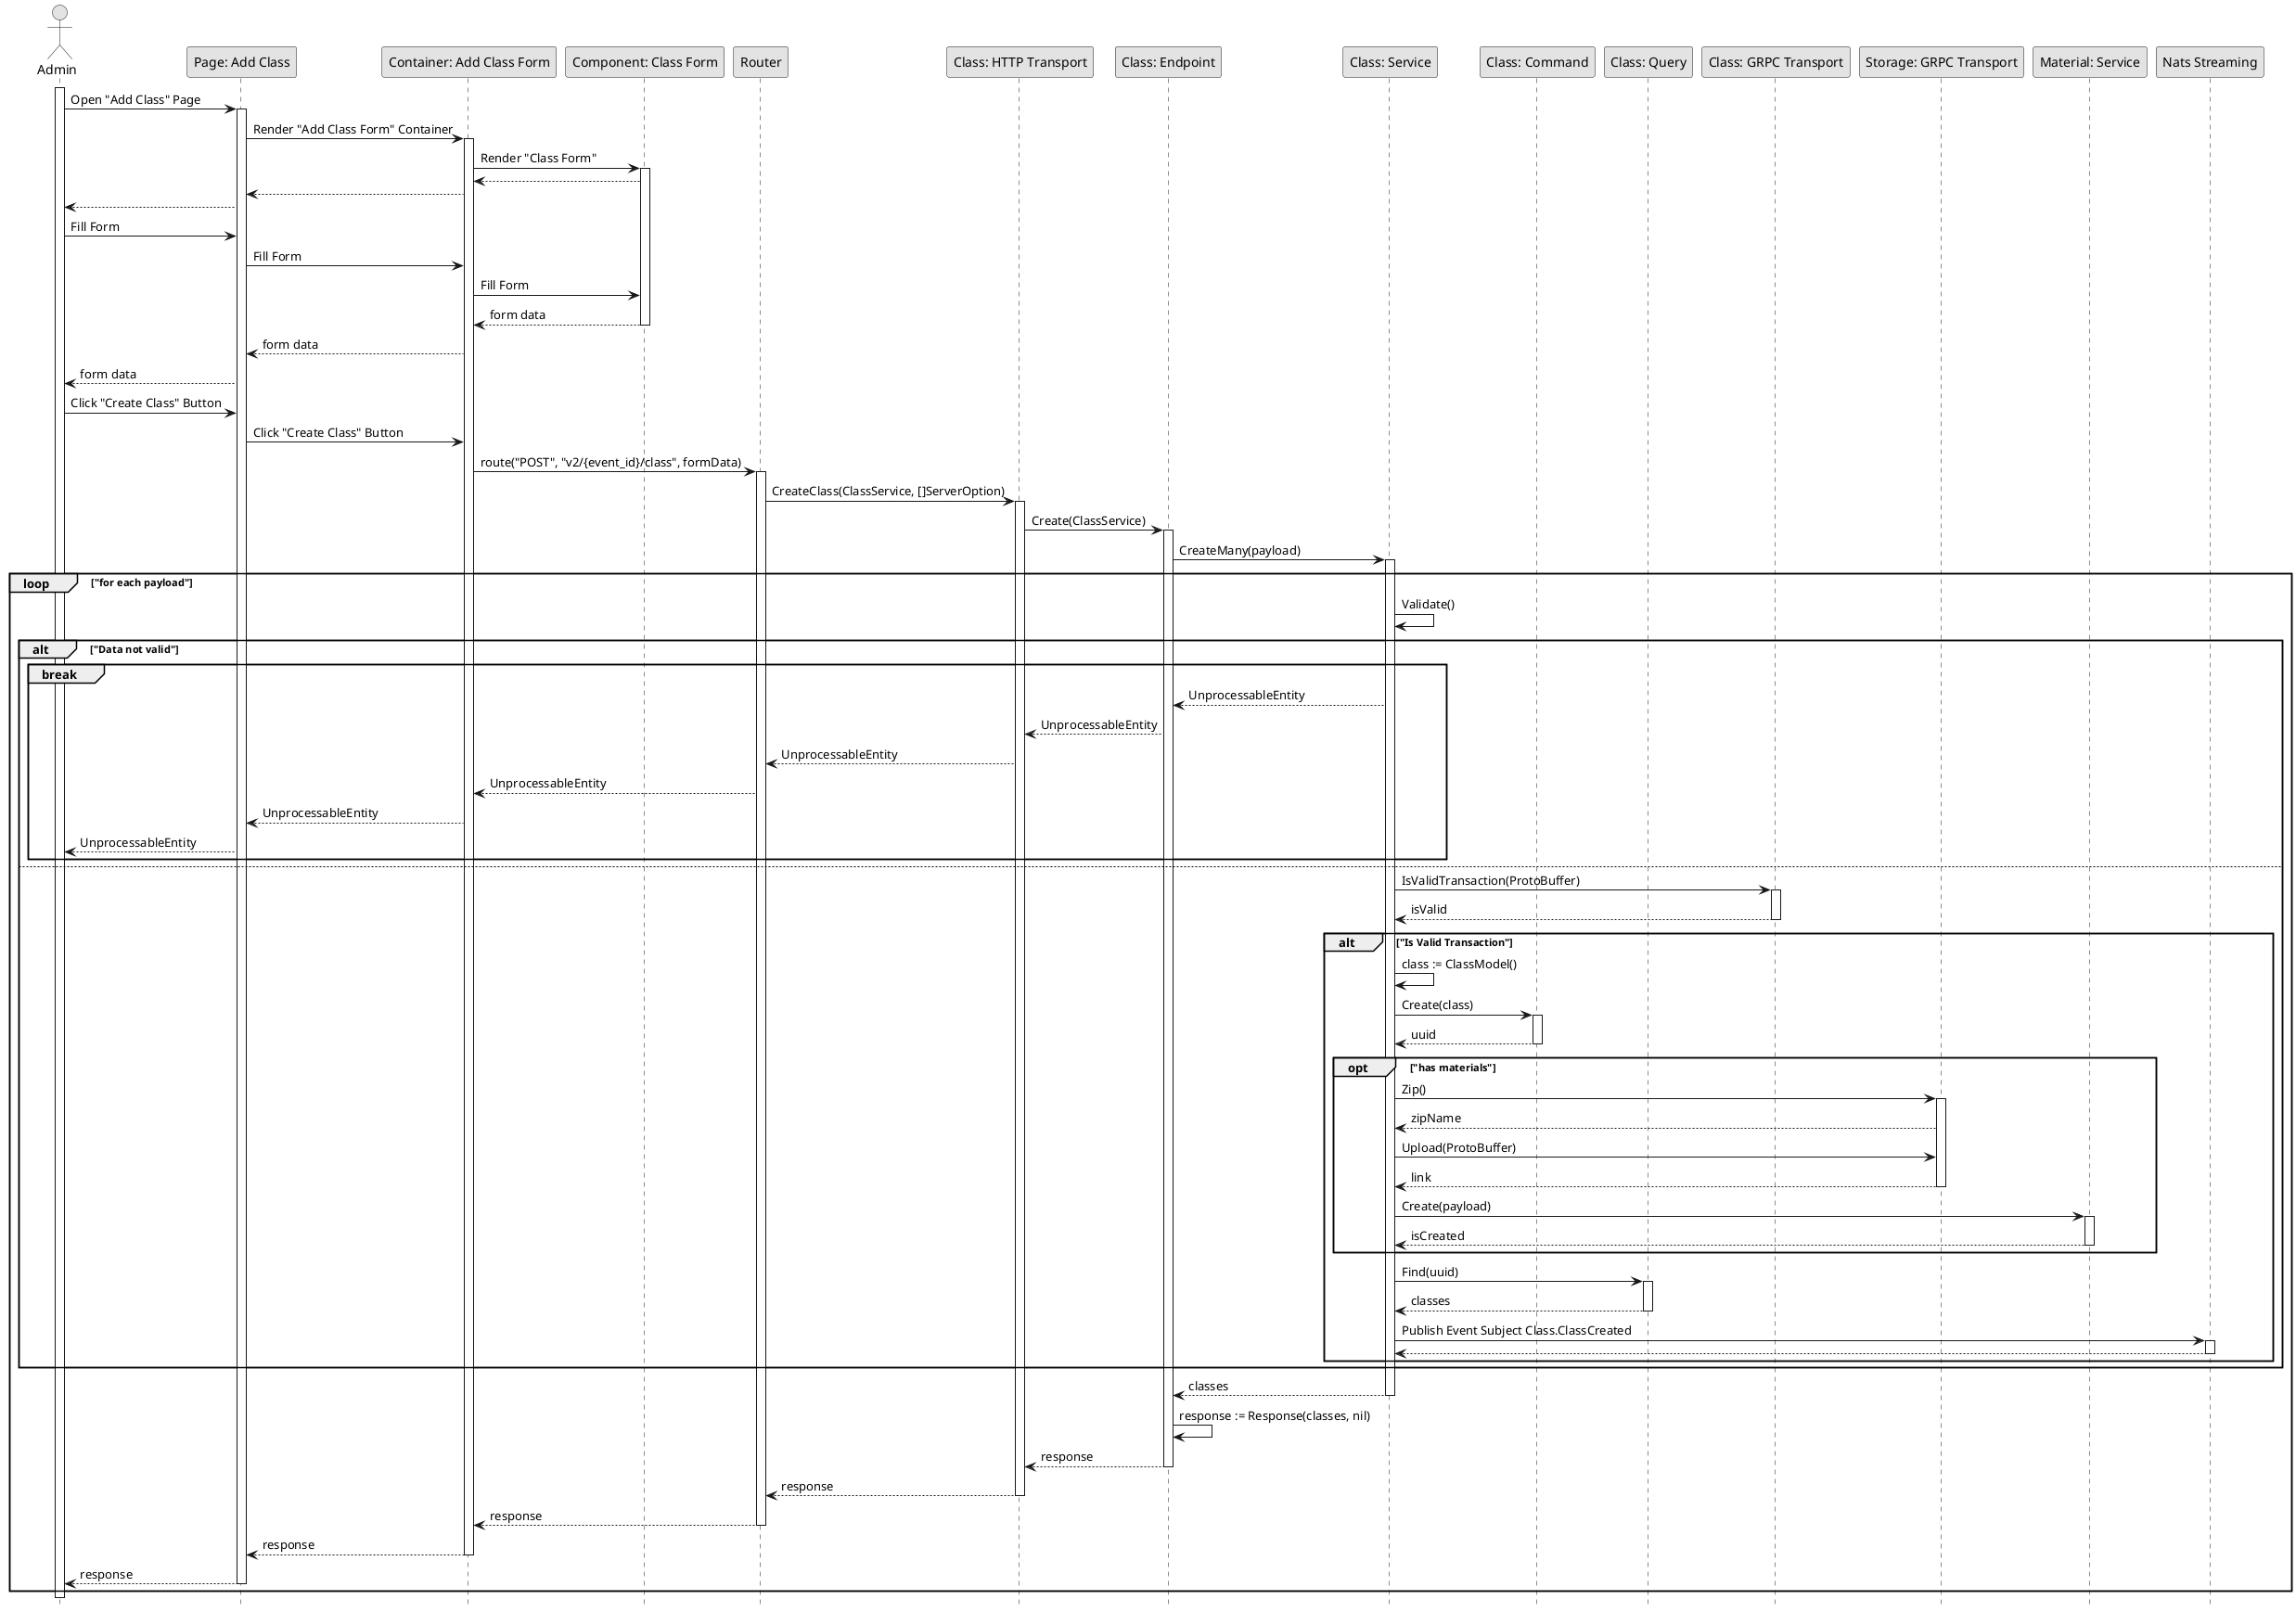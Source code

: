 @startuml CreateClass

skinparam Monochrome true
skinparam Shadowing false
hide footbox

actor Admin
participant "Page: Add Class" as AddClassPage
participant "Container: Add Class Form" as AddClassFormContainer
participant "Component: Class Form" as ClassForm
participant "Router" as Router
participant "Class: HTTP Transport" as ClassHTTPTransport
participant "Class: Endpoint" as ClassEndpoint
participant "Class: Service" as ClassService
participant "Class: Command" as ClassCommand
participant "Class: Query" as ClassQuery
participant "Class: GRPC Transport" as ClassGRPCTransport
participant "Storage: GRPC Transport" as StorageGRPCTransport
participant "Material: Service" as MaterialService
participant "Nats Streaming" as NatsStreaming

activate Admin

Admin->AddClassPage: Open "Add Class" Page
activate AddClassPage
AddClassPage->AddClassFormContainer: Render "Add Class Form" Container
activate AddClassFormContainer
AddClassFormContainer->ClassForm: Render "Class Form"
activate ClassForm
ClassForm-->AddClassFormContainer
AddClassFormContainer-->AddClassPage
AddClassPage-->Admin

Admin->AddClassPage: Fill Form
AddClassPage->AddClassFormContainer: Fill Form
AddClassFormContainer->ClassForm: Fill Form
ClassForm-->AddClassFormContainer: form data
deactivate ClassForm
AddClassFormContainer-->AddClassPage: form data
AddClassPage-->Admin: form data

Admin->AddClassPage: Click "Create Class" Button
AddClassPage->AddClassFormContainer: Click "Create Class" Button
AddClassFormContainer->Router: route("POST", "v2/{event_id}/class", formData)
activate Router
Router->ClassHTTPTransport: CreateClass(ClassService, []ServerOption)
activate ClassHTTPTransport
ClassHTTPTransport->ClassEndpoint: Create(ClassService)
activate ClassEndpoint
ClassEndpoint->ClassService: CreateMany(payload)

loop "for each payload"
    activate ClassService
    ClassService->ClassService: Validate()

    alt "Data not valid"
        break
            ClassService-->ClassEndpoint: UnprocessableEntity
            ClassEndpoint-->ClassHTTPTransport: UnprocessableEntity
            ClassHTTPTransport-->Router: UnprocessableEntity
            Router-->AddClassFormContainer: UnprocessableEntity
            AddClassFormContainer-->AddClassPage: UnprocessableEntity
            AddClassPage-->Admin: UnprocessableEntity
        end
    else
        ClassService->ClassGRPCTransport: IsValidTransaction(ProtoBuffer)
        activate ClassGRPCTransport
        ClassGRPCTransport-->ClassService: isValid
        deactivate ClassGRPCTransport
        alt "Is Valid Transaction"
            ClassService->ClassService: class := ClassModel()
            ClassService->ClassCommand: Create(class)
            activate ClassCommand
            ClassCommand-->ClassService: uuid
            deactivate ClassCommand

            opt "has materials"
                ClassService->StorageGRPCTransport: Zip()
                activate StorageGRPCTransport
                StorageGRPCTransport-->ClassService: zipName
                ClassService->StorageGRPCTransport: Upload(ProtoBuffer)
                StorageGRPCTransport-->ClassService: link
                deactivate StorageGRPCTransport

                ClassService->MaterialService: Create(payload)
                activate MaterialService
                MaterialService-->ClassService: isCreated
                deactivate MaterialService
            end

            ClassService->ClassQuery: Find(uuid)
            activate ClassQuery
            ClassQuery-->ClassService: classes
            deactivate ClassQuery

            ClassService->NatsStreaming: Publish Event Subject Class.ClassCreated
            activate NatsStreaming
            NatsStreaming-->ClassService
            deactivate NatsStreaming
        end
    end

    ClassService-->ClassEndpoint: classes
    deactivate ClassService
    ClassEndpoint->ClassEndpoint: response := Response(classes, nil)
    ClassEndpoint-->ClassHTTPTransport: response
    deactivate ClassEndpoint
    ClassHTTPTransport-->Router: response
    deactivate ClassHTTPTransport
    Router-->AddClassFormContainer: response
    deactivate Router
    AddClassFormContainer-->AddClassPage: response
    deactivate AddClassFormContainer
    AddClassPage-->Admin: response
    deactivate AddClassPage
end

deactivate Admin

@enduml